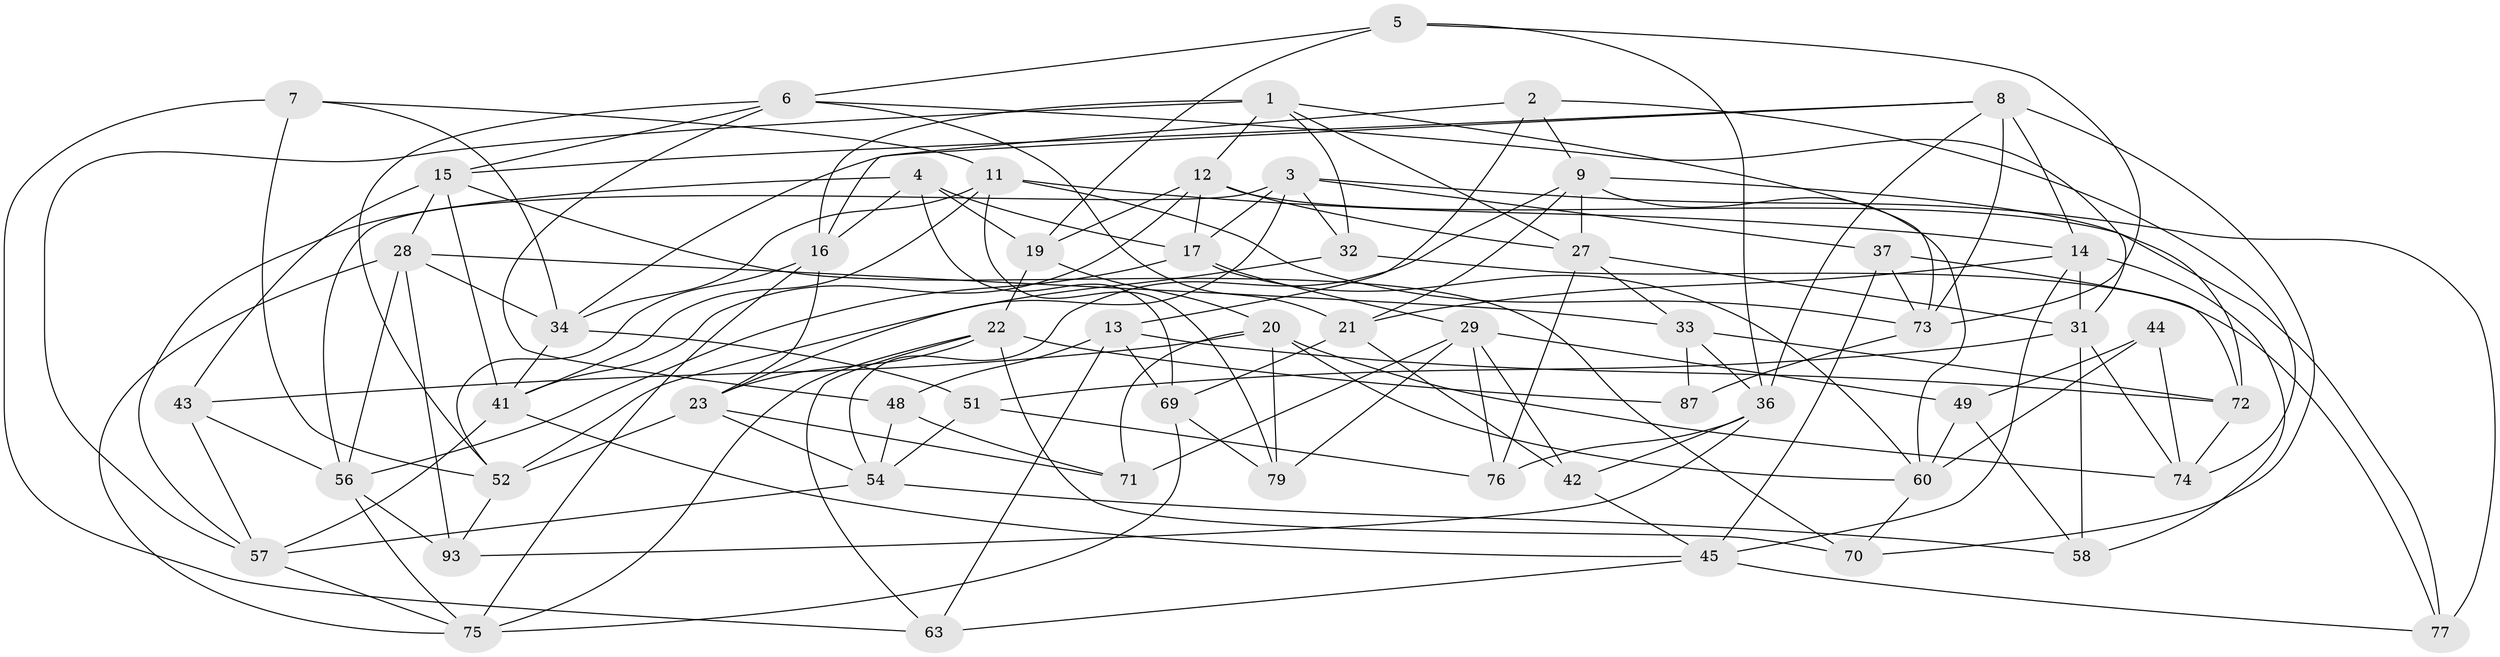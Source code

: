 // original degree distribution, {4: 1.0}
// Generated by graph-tools (version 1.1) at 2025/42/03/06/25 10:42:17]
// undirected, 57 vertices, 146 edges
graph export_dot {
graph [start="1"]
  node [color=gray90,style=filled];
  1 [super="+10"];
  2;
  3 [super="+83"];
  4 [super="+67"];
  5;
  6 [super="+26"];
  7;
  8 [super="+24"];
  9 [super="+25"];
  11 [super="+50"];
  12 [super="+40"];
  13 [super="+94"];
  14 [super="+88"];
  15 [super="+18"];
  16 [super="+46"];
  17 [super="+86"];
  19 [super="+64"];
  20 [super="+65"];
  21 [super="+30"];
  22 [super="+91"];
  23 [super="+53"];
  27 [super="+39"];
  28 [super="+47"];
  29 [super="+85"];
  31 [super="+38"];
  32;
  33 [super="+55"];
  34 [super="+35"];
  36 [super="+89"];
  37;
  41 [super="+82"];
  42;
  43;
  44;
  45 [super="+59"];
  48;
  49;
  51;
  52 [super="+61"];
  54 [super="+62"];
  56 [super="+68"];
  57 [super="+66"];
  58;
  60 [super="+92"];
  63;
  69 [super="+80"];
  70;
  71;
  72 [super="+78"];
  73 [super="+90"];
  74 [super="+81"];
  75 [super="+84"];
  76;
  77;
  79;
  87;
  93;
  1 -- 32;
  1 -- 57;
  1 -- 73;
  1 -- 16;
  1 -- 27;
  1 -- 12;
  2 -- 13;
  2 -- 9;
  2 -- 74;
  2 -- 16;
  3 -- 37;
  3 -- 77;
  3 -- 23;
  3 -- 32;
  3 -- 17;
  3 -- 56;
  4 -- 69;
  4 -- 19 [weight=2];
  4 -- 16;
  4 -- 57;
  4 -- 17;
  5 -- 73;
  5 -- 36;
  5 -- 6;
  5 -- 19;
  6 -- 48;
  6 -- 31;
  6 -- 15;
  6 -- 52;
  6 -- 21;
  7 -- 11;
  7 -- 63;
  7 -- 52;
  7 -- 34;
  8 -- 36;
  8 -- 70;
  8 -- 14;
  8 -- 73;
  8 -- 34;
  8 -- 15;
  9 -- 60;
  9 -- 72;
  9 -- 27;
  9 -- 21;
  9 -- 54;
  11 -- 79;
  11 -- 34;
  11 -- 73;
  11 -- 14;
  11 -- 41;
  12 -- 77;
  12 -- 27;
  12 -- 17;
  12 -- 41;
  12 -- 19;
  13 -- 48;
  13 -- 72 [weight=2];
  13 -- 69;
  13 -- 63;
  14 -- 21;
  14 -- 58;
  14 -- 31;
  14 -- 45;
  15 -- 28;
  15 -- 70;
  15 -- 43;
  15 -- 41;
  16 -- 23;
  16 -- 52;
  16 -- 75;
  17 -- 56;
  17 -- 60;
  17 -- 29;
  19 -- 20;
  19 -- 22;
  20 -- 71;
  20 -- 60;
  20 -- 74;
  20 -- 43;
  20 -- 79;
  21 -- 69 [weight=2];
  21 -- 42;
  22 -- 63;
  22 -- 70;
  22 -- 75;
  22 -- 23;
  22 -- 87;
  23 -- 54;
  23 -- 71;
  23 -- 52;
  27 -- 31;
  27 -- 33;
  27 -- 76;
  28 -- 34;
  28 -- 93;
  28 -- 56;
  28 -- 33;
  28 -- 75;
  29 -- 71;
  29 -- 76;
  29 -- 49;
  29 -- 42;
  29 -- 79;
  31 -- 51;
  31 -- 58;
  31 -- 74;
  32 -- 52;
  32 -- 77;
  33 -- 87 [weight=2];
  33 -- 72;
  33 -- 36;
  34 -- 41;
  34 -- 51;
  36 -- 93;
  36 -- 42;
  36 -- 76;
  37 -- 72;
  37 -- 73;
  37 -- 45;
  41 -- 57;
  41 -- 45;
  42 -- 45;
  43 -- 57;
  43 -- 56;
  44 -- 49;
  44 -- 60;
  44 -- 74 [weight=2];
  45 -- 77;
  45 -- 63;
  48 -- 71;
  48 -- 54;
  49 -- 58;
  49 -- 60;
  51 -- 76;
  51 -- 54;
  52 -- 93;
  54 -- 57;
  54 -- 58;
  56 -- 75;
  56 -- 93;
  57 -- 75;
  60 -- 70;
  69 -- 79;
  69 -- 75;
  72 -- 74;
  73 -- 87;
}
